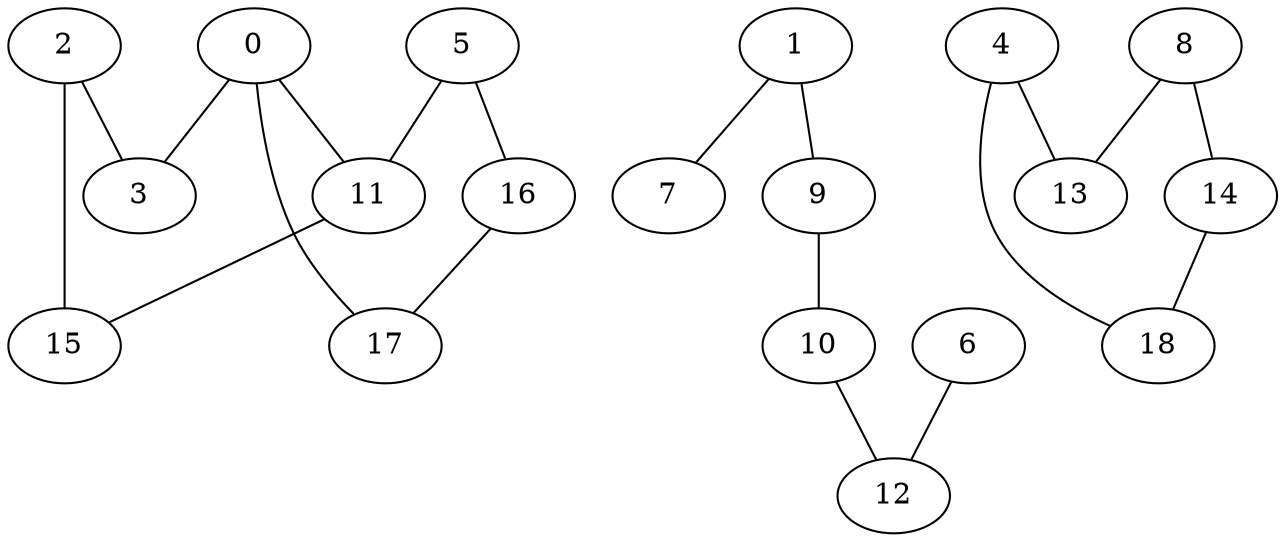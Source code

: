 graph "sampletest150-mod4_image21.bmp" {
	0	 [type=intersection,
		x=223,
		y=258];
	3	 [type=corner,
		x=202,
		y=277];
	0 -- 3	 [angle0="-.74",
		frequency=1,
		type0=line];
	11	 [type=intersection,
		x=320,
		y=263];
	0 -- 11	 [angle0=".05",
		frequency=1,
		type0=line];
	17	 [type=corner,
		x=222,
		y=253];
	0 -- 17	 [angle0="1.37",
		frequency=1,
		type0=line];
	1	 [type=corner,
		x=419,
		y=546];
	7	 [type=endpoint,
		x=71,
		y=541];
	1 -- 7	 [angle0=".01",
		frequency=1,
		type0=line];
	9	 [type=corner,
		x=447,
		y=186];
	1 -- 9	 [angle0="-1.49",
		frequency=1,
		type0=line];
	2	 [type=corner,
		x=205,
		y=361];
	2 -- 3	 [angle0="1.54",
		frequency=1,
		type0=line];
	15	 [type=corner,
		x=327,
		y=362];
	2 -- 15	 [angle0=".01",
		frequency=1,
		type0=line];
	4	 [type=corner,
		x=165,
		y=386];
	13	 [type=corner,
		x=341,
		y=409];
	4 -- 13	 [angle0=".13",
		frequency=1,
		type0=line];
	18	 [type=corner,
		x=165,
		y=103];
	4 -- 18	 [angle0="1.57",
		frequency=1,
		type0=line];
	5	 [type=corner,
		x=325,
		y=155];
	5 -- 11	 [angle0="-1.52",
		frequency=1,
		type0=line];
	16	 [type=corner,
		x=221,
		y=145];
	5 -- 16	 [angle0=".10",
		frequency=1,
		type0=line];
	6	 [type=endpoint,
		x=89,
		y=74];
	12	 [type=corner,
		x=83,
		y="-17"];
	6 -- 12	 [angle0="1.50",
		frequency=1,
		type0=line];
	8	 [type=corner,
		x=359,
		y=326];
	8 -- 13	 [angle0="-1.36",
		frequency=1,
		type0=line];
	14	 [type=corner,
		x=361,
		y=129];
	8 -- 14	 [angle0="-1.56",
		frequency=1,
		type0=line];
	10	 [type=corner,
		x=451,
		y="-1"];
	9 -- 10	 [angle0="-1.55",
		frequency=1,
		type0=line];
	10 -- 12	 [angle0=".04",
		frequency=1,
		type0=line];
	11 -- 15	 [angle0="1.50",
		frequency=1,
		type0=line];
	14 -- 18	 [angle0=".13",
		frequency=1,
		type0=line];
	16 -- 17	 [angle0="1.56",
		frequency=1,
		type0=line];
}
